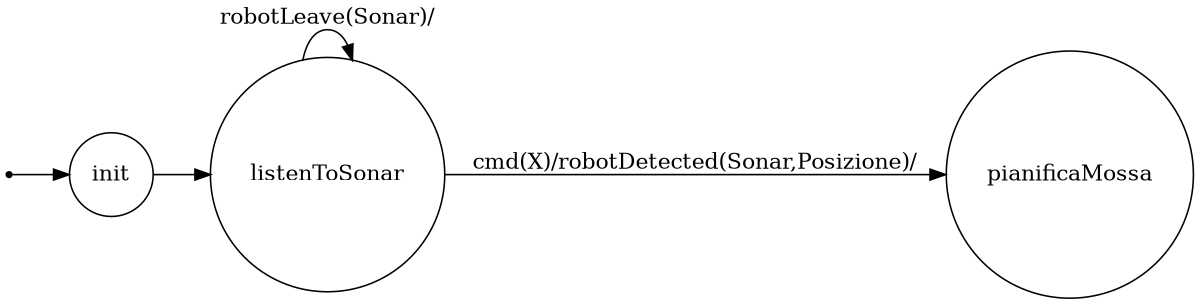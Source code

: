 /*
*
* A GraphViz DOT FSM description 
* Please use a GraphViz visualizer (like http://www.webgraphviz.com)
* 
* Generated by AM,NC,RM
*  
*/
 
digraph finite_state_machine {
  	rankdir=LR;
  	size="8,5"
  	node [shape = point]; iniziale;
  	node [shape = doublecircle]; 
  	node [shape = circle];
  	iniziale -> init [label = ""];
  	
  	
  	init -> listenToSonar [ label = ""];
  	
  	listenToSonar -> listenToSonar [ label = "robotLeave(Sonar)/"];
  	listenToSonar -> pianificaMossa [ label = "cmd(X)/robotDetected(Sonar,Posizione)/"];
}